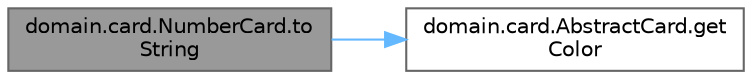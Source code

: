digraph "domain.card.NumberCard.toString"
{
 // LATEX_PDF_SIZE
  bgcolor="transparent";
  edge [fontname=Helvetica,fontsize=10,labelfontname=Helvetica,labelfontsize=10];
  node [fontname=Helvetica,fontsize=10,shape=box,height=0.2,width=0.4];
  rankdir="LR";
  Node1 [id="Node000001",label="domain.card.NumberCard.to\lString",height=0.2,width=0.4,color="gray40", fillcolor="grey60", style="filled", fontcolor="black",tooltip=" "];
  Node1 -> Node2 [id="edge2_Node000001_Node000002",color="steelblue1",style="solid",tooltip=" "];
  Node2 [id="Node000002",label="domain.card.AbstractCard.get\lColor",height=0.2,width=0.4,color="grey40", fillcolor="white", style="filled",URL="$classdomain_1_1card_1_1_abstract_card.html#aba5333502be39184365292c98b7da318",tooltip=" "];
}

